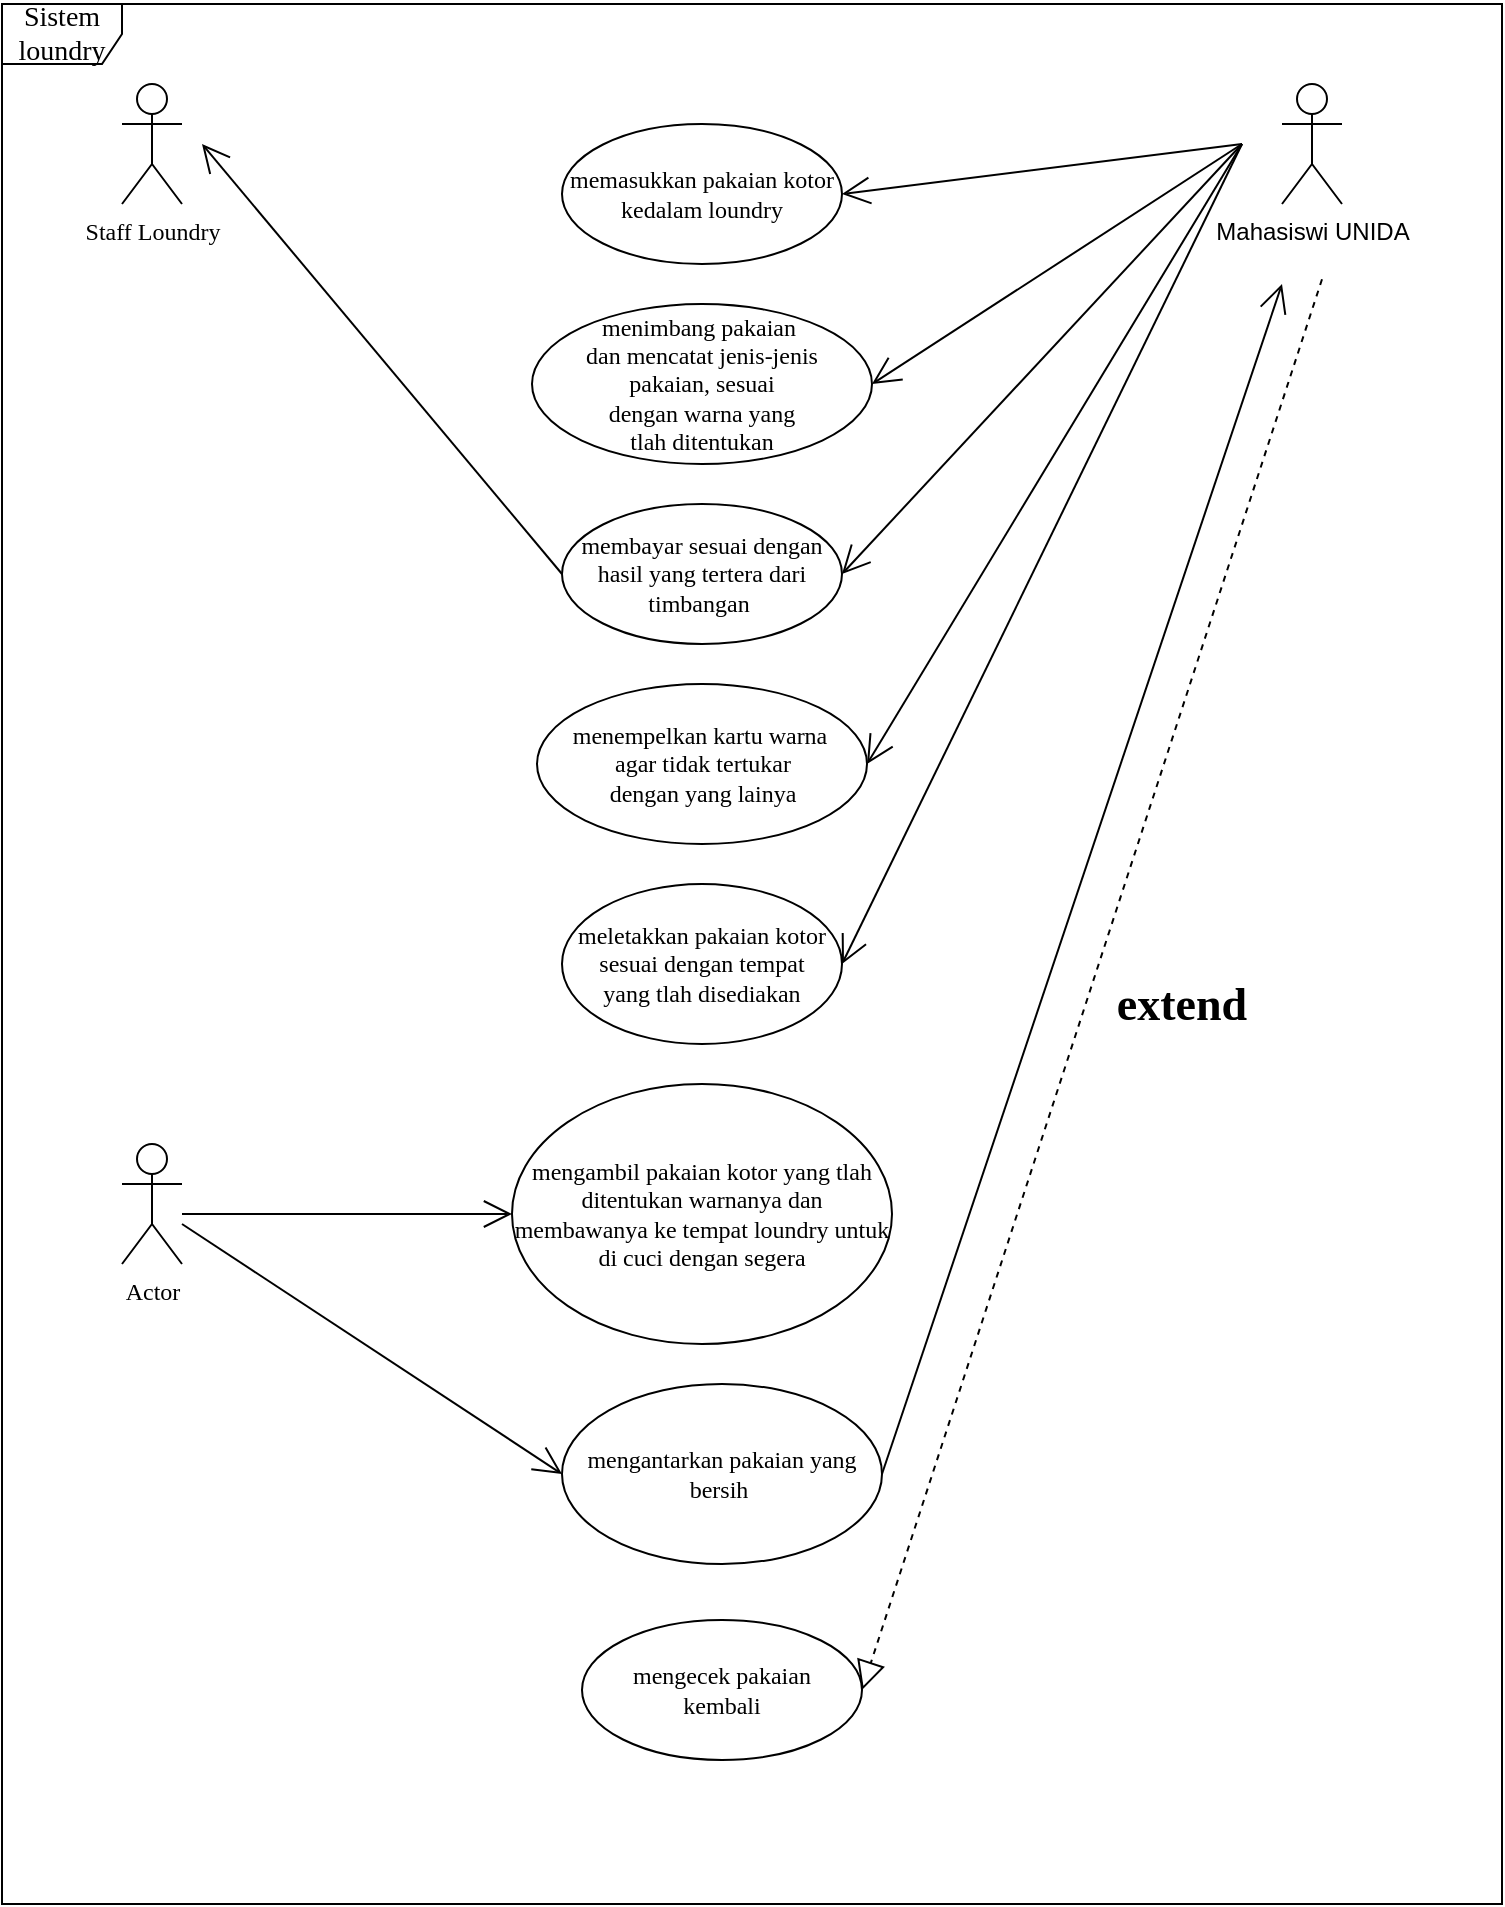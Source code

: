<mxfile version="15.2.7" type="github">
  <diagram id="X9LM8-6OHPxSq_sSTRPZ" name="Page-1">
    <mxGraphModel dx="1021" dy="567" grid="1" gridSize="10" guides="1" tooltips="1" connect="1" arrows="1" fold="1" page="1" pageScale="1" pageWidth="850" pageHeight="1100" math="0" shadow="0">
      <root>
        <mxCell id="0" />
        <mxCell id="1" parent="0" />
        <mxCell id="zo-8hfbHLIxNELYUZ-1K-1" value="Staff Loundry" style="shape=umlActor;verticalLabelPosition=bottom;verticalAlign=top;html=1;outlineConnect=0;fontFamily=Times New Roman;" parent="1" vertex="1">
          <mxGeometry x="110" y="90" width="30" height="60" as="geometry" />
        </mxCell>
        <mxCell id="zo-8hfbHLIxNELYUZ-1K-2" value="Mahasiswi UNIDA" style="shape=umlActor;verticalLabelPosition=bottom;verticalAlign=top;html=1;outlineConnect=0;" parent="1" vertex="1">
          <mxGeometry x="690" y="90" width="30" height="60" as="geometry" />
        </mxCell>
        <mxCell id="zo-8hfbHLIxNELYUZ-1K-3" value="memasukkan pakaian kotor&lt;br&gt;kedalam loundry" style="ellipse;whiteSpace=wrap;html=1;fontFamily=Times New Roman;" parent="1" vertex="1">
          <mxGeometry x="330" y="110" width="140" height="70" as="geometry" />
        </mxCell>
        <mxCell id="zo-8hfbHLIxNELYUZ-1K-4" value="menimbang pakaian&amp;nbsp;&lt;br&gt;dan mencatat jenis-jenis&lt;br&gt;pakaian, sesuai&lt;br&gt;dengan warna yang&lt;br&gt;tlah ditentukan" style="ellipse;whiteSpace=wrap;html=1;fontFamily=Times New Roman;" parent="1" vertex="1">
          <mxGeometry x="315" y="200" width="170" height="80" as="geometry" />
        </mxCell>
        <mxCell id="zo-8hfbHLIxNELYUZ-1K-5" value="membayar sesuai dengan hasil yang tertera dari timbangan&amp;nbsp;" style="ellipse;whiteSpace=wrap;html=1;fontFamily=Times New Roman;" parent="1" vertex="1">
          <mxGeometry x="330" y="300" width="140" height="70" as="geometry" />
        </mxCell>
        <mxCell id="zo-8hfbHLIxNELYUZ-1K-6" value="menempelkan kartu warna&amp;nbsp;&lt;br&gt;agar tidak tertukar&lt;br&gt;dengan yang lainya" style="ellipse;whiteSpace=wrap;html=1;fontFamily=Times New Roman;" parent="1" vertex="1">
          <mxGeometry x="317.5" y="390" width="165" height="80" as="geometry" />
        </mxCell>
        <mxCell id="zo-8hfbHLIxNELYUZ-1K-7" value="meletakkan pakaian kotor sesuai dengan tempat&lt;br&gt;yang tlah disediakan" style="ellipse;whiteSpace=wrap;html=1;fontFamily=Times New Roman;" parent="1" vertex="1">
          <mxGeometry x="330" y="490" width="140" height="80" as="geometry" />
        </mxCell>
        <mxCell id="zo-8hfbHLIxNELYUZ-1K-8" value="Actor" style="shape=umlActor;verticalLabelPosition=bottom;verticalAlign=top;html=1;fontFamily=Times New Roman;" parent="1" vertex="1">
          <mxGeometry x="110" y="620" width="30" height="60" as="geometry" />
        </mxCell>
        <mxCell id="zo-8hfbHLIxNELYUZ-1K-9" value="mengambil pakaian kotor yang tlah ditentukan warnanya dan membawanya ke tempat loundry untuk di cuci dengan segera" style="ellipse;whiteSpace=wrap;html=1;fontFamily=Times New Roman;" parent="1" vertex="1">
          <mxGeometry x="305" y="590" width="190" height="130" as="geometry" />
        </mxCell>
        <mxCell id="zo-8hfbHLIxNELYUZ-1K-12" value="" style="endArrow=open;endFill=1;endSize=12;html=1;fontFamily=Times New Roman;entryX=1;entryY=0.5;entryDx=0;entryDy=0;" parent="1" target="zo-8hfbHLIxNELYUZ-1K-3" edge="1">
          <mxGeometry width="160" relative="1" as="geometry">
            <mxPoint x="670" y="120" as="sourcePoint" />
            <mxPoint x="500" y="350" as="targetPoint" />
          </mxGeometry>
        </mxCell>
        <mxCell id="zo-8hfbHLIxNELYUZ-1K-13" value="" style="endArrow=open;endFill=1;endSize=12;html=1;fontFamily=Times New Roman;entryX=1;entryY=0.5;entryDx=0;entryDy=0;" parent="1" target="zo-8hfbHLIxNELYUZ-1K-4" edge="1">
          <mxGeometry width="160" relative="1" as="geometry">
            <mxPoint x="670" y="120" as="sourcePoint" />
            <mxPoint x="490" y="230" as="targetPoint" />
          </mxGeometry>
        </mxCell>
        <mxCell id="zo-8hfbHLIxNELYUZ-1K-14" value="" style="endArrow=open;endFill=1;endSize=12;html=1;fontFamily=Times New Roman;entryX=1;entryY=0.5;entryDx=0;entryDy=0;" parent="1" target="zo-8hfbHLIxNELYUZ-1K-5" edge="1">
          <mxGeometry width="160" relative="1" as="geometry">
            <mxPoint x="670" y="120" as="sourcePoint" />
            <mxPoint x="500" y="350" as="targetPoint" />
          </mxGeometry>
        </mxCell>
        <mxCell id="zo-8hfbHLIxNELYUZ-1K-15" value="" style="endArrow=open;endFill=1;endSize=12;html=1;fontFamily=Times New Roman;entryX=1;entryY=0.5;entryDx=0;entryDy=0;" parent="1" target="zo-8hfbHLIxNELYUZ-1K-6" edge="1">
          <mxGeometry width="160" relative="1" as="geometry">
            <mxPoint x="670" y="120" as="sourcePoint" />
            <mxPoint x="500" y="350" as="targetPoint" />
          </mxGeometry>
        </mxCell>
        <mxCell id="zo-8hfbHLIxNELYUZ-1K-16" value="" style="endArrow=open;endFill=1;endSize=12;html=1;fontFamily=Times New Roman;entryX=1;entryY=0.5;entryDx=0;entryDy=0;" parent="1" target="zo-8hfbHLIxNELYUZ-1K-7" edge="1">
          <mxGeometry width="160" relative="1" as="geometry">
            <mxPoint x="670" y="120" as="sourcePoint" />
            <mxPoint x="500" y="350" as="targetPoint" />
          </mxGeometry>
        </mxCell>
        <mxCell id="zo-8hfbHLIxNELYUZ-1K-17" value="" style="endArrow=open;endFill=1;endSize=12;html=1;fontFamily=Times New Roman;entryX=0;entryY=0.5;entryDx=0;entryDy=0;" parent="1" target="zo-8hfbHLIxNELYUZ-1K-9" edge="1">
          <mxGeometry width="160" relative="1" as="geometry">
            <mxPoint x="140" y="655" as="sourcePoint" />
            <mxPoint x="230" y="590" as="targetPoint" />
          </mxGeometry>
        </mxCell>
        <mxCell id="zo-8hfbHLIxNELYUZ-1K-19" value="mengantarkan pakaian yang bersih&amp;nbsp;" style="ellipse;whiteSpace=wrap;html=1;fontFamily=Times New Roman;" parent="1" vertex="1">
          <mxGeometry x="330" y="740" width="160" height="90" as="geometry" />
        </mxCell>
        <mxCell id="zo-8hfbHLIxNELYUZ-1K-20" value="" style="endArrow=open;endFill=1;endSize=12;html=1;fontFamily=Times New Roman;entryX=0;entryY=0.5;entryDx=0;entryDy=0;" parent="1" target="zo-8hfbHLIxNELYUZ-1K-19" edge="1">
          <mxGeometry width="160" relative="1" as="geometry">
            <mxPoint x="140" y="660" as="sourcePoint" />
            <mxPoint x="500" y="600" as="targetPoint" />
          </mxGeometry>
        </mxCell>
        <mxCell id="zo-8hfbHLIxNELYUZ-1K-21" value="" style="endArrow=open;endFill=1;endSize=12;html=1;fontFamily=Times New Roman;" parent="1" edge="1">
          <mxGeometry width="160" relative="1" as="geometry">
            <mxPoint x="490" y="785" as="sourcePoint" />
            <mxPoint x="690" y="190" as="targetPoint" />
          </mxGeometry>
        </mxCell>
        <mxCell id="zo-8hfbHLIxNELYUZ-1K-24" value="" style="endArrow=open;endFill=1;endSize=12;html=1;fontFamily=Times New Roman;exitX=0;exitY=0.5;exitDx=0;exitDy=0;" parent="1" source="zo-8hfbHLIxNELYUZ-1K-5" edge="1">
          <mxGeometry width="160" relative="1" as="geometry">
            <mxPoint x="370" y="350" as="sourcePoint" />
            <mxPoint x="150" y="120" as="targetPoint" />
          </mxGeometry>
        </mxCell>
        <mxCell id="zo-8hfbHLIxNELYUZ-1K-28" value="mengecek pakaian &lt;br&gt;kembali" style="ellipse;whiteSpace=wrap;html=1;fontFamily=Times New Roman;" parent="1" vertex="1">
          <mxGeometry x="340" y="858" width="140" height="70" as="geometry" />
        </mxCell>
        <mxCell id="zo-8hfbHLIxNELYUZ-1K-29" value="extend&#xa;" style="text;align=center;fontStyle=1;verticalAlign=middle;spacingLeft=3;spacingRight=3;strokeColor=none;rotatable=0;points=[[0,0.5],[1,0.5]];portConstraint=eastwest;fontFamily=Times New Roman;fontSize=23;" parent="1" vertex="1">
          <mxGeometry x="570" y="520" width="140" height="83" as="geometry" />
        </mxCell>
        <mxCell id="zo-8hfbHLIxNELYUZ-1K-32" value="" style="endArrow=block;dashed=1;endFill=0;endSize=12;html=1;fontFamily=Times New Roman;fontSize=23;entryX=1;entryY=0.5;entryDx=0;entryDy=0;" parent="1" target="zo-8hfbHLIxNELYUZ-1K-28" edge="1">
          <mxGeometry width="160" relative="1" as="geometry">
            <mxPoint x="710" y="187.647" as="sourcePoint" />
            <mxPoint x="530" y="510" as="targetPoint" />
          </mxGeometry>
        </mxCell>
        <mxCell id="zo-8hfbHLIxNELYUZ-1K-35" value="&lt;font style=&quot;font-size: 14px&quot;&gt;Sistem loundry&lt;/font&gt;" style="shape=umlFrame;whiteSpace=wrap;html=1;fontFamily=Times New Roman;fontSize=12;" parent="1" vertex="1">
          <mxGeometry x="50" y="50" width="750" height="950" as="geometry" />
        </mxCell>
      </root>
    </mxGraphModel>
  </diagram>
</mxfile>
